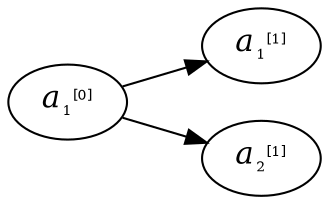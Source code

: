 digraph G {
rankdir=LR

forcelabels=true;
    A0 [label=<<font point-size="15"><i>a</i></font><sub><font point-size="8">1</font></sub><sup><font point-size="8">[0]</font></sup>>];
    B0 [label=<<font point-size="15"><i>a</i></font><sub><font point-size="8">1</font></sub><sup><font point-size="8">[1]</font></sup>>];
    B1 [label=<<font point-size="15"><i>a</i></font><sub><font point-size="8">2</font></sub><sup><font point-size="8">[1]</font></sup>>];

    A0->B0;
    A0->B1;
}
